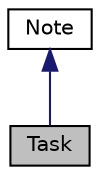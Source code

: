 digraph "Task"
{
  edge [fontname="Helvetica",fontsize="10",labelfontname="Helvetica",labelfontsize="10"];
  node [fontname="Helvetica",fontsize="10",shape=record];
  Node1 [label="Task",height=0.2,width=0.4,color="black", fillcolor="grey75", style="filled", fontcolor="black"];
  Node2 -> Node1 [dir="back",color="midnightblue",fontsize="10",style="solid",fontname="Helvetica"];
  Node2 [label="Note",height=0.2,width=0.4,color="black", fillcolor="white", style="filled",URL="$class_note.html",tooltip="Classe mère des notes, qui reprend les attributs & méthodes communs Classe principale des notes..."];
}
